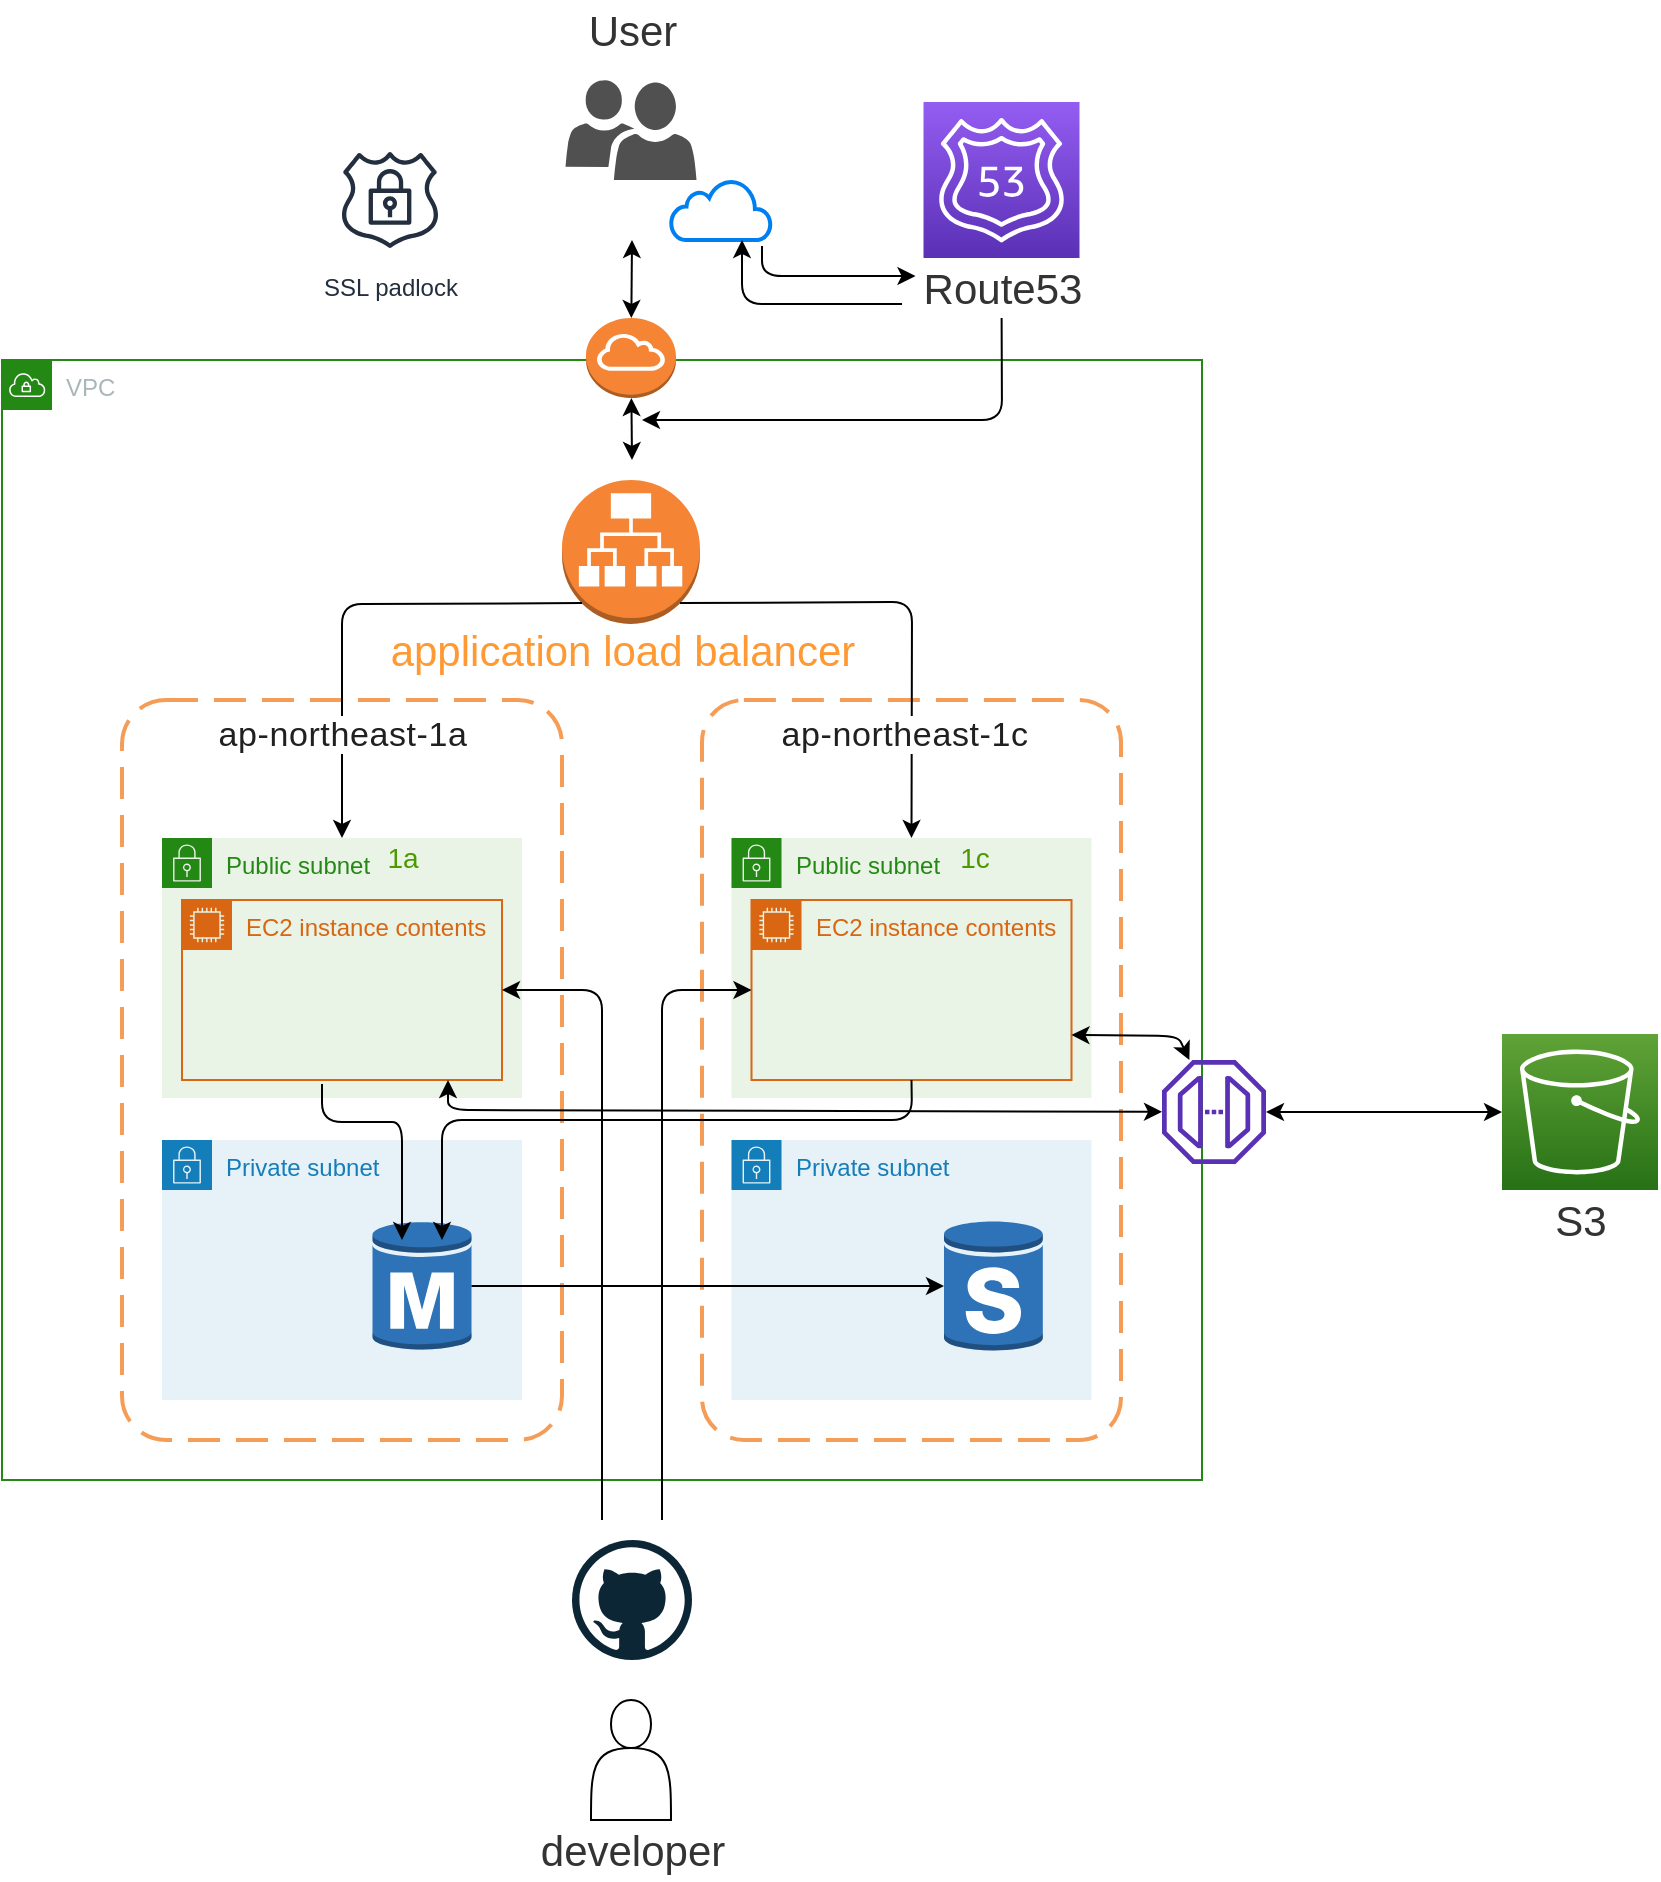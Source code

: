 <mxfile version="14.4.3" type="github">
  <diagram id="Ht1M8jgEwFfnCIfOTk4-" name="Page-1">
    <mxGraphModel dx="1391" dy="1823" grid="1" gridSize="10" guides="1" tooltips="1" connect="1" arrows="1" fold="1" page="1" pageScale="1" pageWidth="1169" pageHeight="827" math="0" shadow="0">
      <root>
        <mxCell id="0" />
        <mxCell id="1" parent="0" />
        <mxCell id="Br1GFf2m5e0xfDhcEkGS-1" value="VPC" style="points=[[0,0],[0.25,0],[0.5,0],[0.75,0],[1,0],[1,0.25],[1,0.5],[1,0.75],[1,1],[0.75,1],[0.5,1],[0.25,1],[0,1],[0,0.75],[0,0.5],[0,0.25]];outlineConnect=0;gradientColor=none;html=1;whiteSpace=wrap;fontSize=12;fontStyle=0;shape=mxgraph.aws4.group;grIcon=mxgraph.aws4.group_vpc;strokeColor=#248814;fillColor=none;verticalAlign=top;align=left;spacingLeft=30;fontColor=#AAB7B8;dashed=0;" vertex="1" parent="1">
          <mxGeometry x="240" y="110" width="600" height="560" as="geometry" />
        </mxCell>
        <mxCell id="Br1GFf2m5e0xfDhcEkGS-2" value="" style="rounded=1;arcSize=10;dashed=1;strokeColor=#F59D56;fillColor=none;gradientColor=none;dashPattern=8 4;strokeWidth=2;" vertex="1" parent="1">
          <mxGeometry x="300" y="280" width="220" height="370" as="geometry" />
        </mxCell>
        <mxCell id="Br1GFf2m5e0xfDhcEkGS-4" value="" style="rounded=1;arcSize=10;dashed=1;strokeColor=#F59D56;fillColor=none;gradientColor=none;dashPattern=8 4;strokeWidth=2;" vertex="1" parent="1">
          <mxGeometry x="590" y="280" width="209.5" height="370" as="geometry" />
        </mxCell>
        <mxCell id="Br1GFf2m5e0xfDhcEkGS-9" value="Private subnet" style="points=[[0,0],[0.25,0],[0.5,0],[0.75,0],[1,0],[1,0.25],[1,0.5],[1,0.75],[1,1],[0.75,1],[0.5,1],[0.25,1],[0,1],[0,0.75],[0,0.5],[0,0.25]];outlineConnect=0;gradientColor=none;html=1;whiteSpace=wrap;fontSize=12;fontStyle=0;shape=mxgraph.aws4.group;grIcon=mxgraph.aws4.group_security_group;grStroke=0;strokeColor=#147EBA;fillColor=#E6F2F8;verticalAlign=top;align=left;spacingLeft=30;fontColor=#147EBA;dashed=0;" vertex="1" parent="1">
          <mxGeometry x="320" y="500" width="180" height="130" as="geometry" />
        </mxCell>
        <mxCell id="Br1GFf2m5e0xfDhcEkGS-10" value="Private subnet" style="points=[[0,0],[0.25,0],[0.5,0],[0.75,0],[1,0],[1,0.25],[1,0.5],[1,0.75],[1,1],[0.75,1],[0.5,1],[0.25,1],[0,1],[0,0.75],[0,0.5],[0,0.25]];outlineConnect=0;gradientColor=none;html=1;whiteSpace=wrap;fontSize=12;fontStyle=0;shape=mxgraph.aws4.group;grIcon=mxgraph.aws4.group_security_group;grStroke=0;strokeColor=#147EBA;fillColor=#E6F2F8;verticalAlign=top;align=left;spacingLeft=30;fontColor=#147EBA;dashed=0;" vertex="1" parent="1">
          <mxGeometry x="604.75" y="500" width="180" height="130" as="geometry" />
        </mxCell>
        <mxCell id="Br1GFf2m5e0xfDhcEkGS-11" value="Public subnet" style="points=[[0,0],[0.25,0],[0.5,0],[0.75,0],[1,0],[1,0.25],[1,0.5],[1,0.75],[1,1],[0.75,1],[0.5,1],[0.25,1],[0,1],[0,0.75],[0,0.5],[0,0.25]];outlineConnect=0;gradientColor=none;html=1;whiteSpace=wrap;fontSize=12;fontStyle=0;shape=mxgraph.aws4.group;grIcon=mxgraph.aws4.group_security_group;grStroke=0;strokeColor=#248814;fillColor=#E9F3E6;verticalAlign=top;align=left;spacingLeft=30;fontColor=#248814;dashed=0;" vertex="1" parent="1">
          <mxGeometry x="320" y="349" width="180" height="130" as="geometry" />
        </mxCell>
        <mxCell id="Br1GFf2m5e0xfDhcEkGS-12" value="Public subnet" style="points=[[0,0],[0.25,0],[0.5,0],[0.75,0],[1,0],[1,0.25],[1,0.5],[1,0.75],[1,1],[0.75,1],[0.5,1],[0.25,1],[0,1],[0,0.75],[0,0.5],[0,0.25]];outlineConnect=0;gradientColor=none;html=1;whiteSpace=wrap;fontSize=12;fontStyle=0;shape=mxgraph.aws4.group;grIcon=mxgraph.aws4.group_security_group;grStroke=0;strokeColor=#248814;fillColor=#E9F3E6;verticalAlign=top;align=left;spacingLeft=30;fontColor=#248814;dashed=0;" vertex="1" parent="1">
          <mxGeometry x="604.75" y="349" width="180" height="130" as="geometry" />
        </mxCell>
        <mxCell id="Br1GFf2m5e0xfDhcEkGS-13" value="EC2 instance contents" style="points=[[0,0],[0.25,0],[0.5,0],[0.75,0],[1,0],[1,0.25],[1,0.5],[1,0.75],[1,1],[0.75,1],[0.5,1],[0.25,1],[0,1],[0,0.75],[0,0.5],[0,0.25]];outlineConnect=0;gradientColor=none;html=1;whiteSpace=wrap;fontSize=12;fontStyle=0;shape=mxgraph.aws4.group;grIcon=mxgraph.aws4.group_ec2_instance_contents;strokeColor=#D86613;fillColor=none;verticalAlign=top;align=left;spacingLeft=30;fontColor=#D86613;dashed=0;" vertex="1" parent="1">
          <mxGeometry x="330" y="380" width="160" height="90" as="geometry" />
        </mxCell>
        <mxCell id="Br1GFf2m5e0xfDhcEkGS-14" value="EC2 instance contents" style="points=[[0,0],[0.25,0],[0.5,0],[0.75,0],[1,0],[1,0.25],[1,0.5],[1,0.75],[1,1],[0.75,1],[0.5,1],[0.25,1],[0,1],[0,0.75],[0,0.5],[0,0.25]];outlineConnect=0;gradientColor=none;html=1;whiteSpace=wrap;fontSize=12;fontStyle=0;shape=mxgraph.aws4.group;grIcon=mxgraph.aws4.group_ec2_instance_contents;strokeColor=#D86613;fillColor=none;verticalAlign=top;align=left;spacingLeft=30;fontColor=#D86613;dashed=0;" vertex="1" parent="1">
          <mxGeometry x="614.75" y="380" width="160" height="90" as="geometry" />
        </mxCell>
        <mxCell id="Br1GFf2m5e0xfDhcEkGS-15" value="" style="outlineConnect=0;dashed=0;verticalLabelPosition=bottom;verticalAlign=top;align=center;html=1;shape=mxgraph.aws3.application_load_balancer;fillColor=#F58534;gradientColor=none;" vertex="1" parent="1">
          <mxGeometry x="520" y="170" width="69" height="72" as="geometry" />
        </mxCell>
        <mxCell id="Br1GFf2m5e0xfDhcEkGS-16" value="" style="points=[[0,0,0],[0.25,0,0],[0.5,0,0],[0.75,0,0],[1,0,0],[0,1,0],[0.25,1,0],[0.5,1,0],[0.75,1,0],[1,1,0],[0,0.25,0],[0,0.5,0],[0,0.75,0],[1,0.25,0],[1,0.5,0],[1,0.75,0]];outlineConnect=0;fontColor=#232F3E;gradientColor=#945DF2;gradientDirection=north;fillColor=#5A30B5;strokeColor=#ffffff;dashed=0;verticalLabelPosition=bottom;verticalAlign=top;align=center;html=1;fontSize=12;fontStyle=0;aspect=fixed;shape=mxgraph.aws4.resourceIcon;resIcon=mxgraph.aws4.route_53;" vertex="1" parent="1">
          <mxGeometry x="700.75" y="-19" width="78" height="78" as="geometry" />
        </mxCell>
        <mxCell id="Br1GFf2m5e0xfDhcEkGS-17" value="" style="shape=actor;whiteSpace=wrap;html=1;" vertex="1" parent="1">
          <mxGeometry x="534.5" y="780" width="40" height="60" as="geometry" />
        </mxCell>
        <mxCell id="Br1GFf2m5e0xfDhcEkGS-18" value="SSL padlock" style="outlineConnect=0;fontColor=#232F3E;gradientColor=none;strokeColor=#232F3E;fillColor=#ffffff;dashed=0;verticalLabelPosition=bottom;verticalAlign=top;align=center;html=1;fontSize=12;fontStyle=0;aspect=fixed;shape=mxgraph.aws4.resourceIcon;resIcon=mxgraph.aws4.ssl_padlock;" vertex="1" parent="1">
          <mxGeometry x="404" width="60" height="60" as="geometry" />
        </mxCell>
        <mxCell id="Br1GFf2m5e0xfDhcEkGS-19" value="" style="html=1;verticalLabelPosition=bottom;align=center;labelBackgroundColor=#ffffff;verticalAlign=top;strokeWidth=2;strokeColor=#0080F0;shadow=0;dashed=0;shape=mxgraph.ios7.icons.cloud;" vertex="1" parent="1">
          <mxGeometry x="574.5" y="20" width="50" height="30" as="geometry" />
        </mxCell>
        <mxCell id="Br1GFf2m5e0xfDhcEkGS-20" value="" style="outlineConnect=0;dashed=0;verticalLabelPosition=bottom;verticalAlign=top;align=center;html=1;shape=mxgraph.aws3.rds_db_instance;fillColor=#2E73B8;gradientColor=none;" vertex="1" parent="1">
          <mxGeometry x="425.25" y="540" width="49.5" height="66" as="geometry" />
        </mxCell>
        <mxCell id="Br1GFf2m5e0xfDhcEkGS-21" value="" style="outlineConnect=0;dashed=0;verticalLabelPosition=bottom;verticalAlign=top;align=center;html=1;shape=mxgraph.aws3.rds_db_instance_standby_multi_az;fillColor=#2E73B8;gradientColor=none;" vertex="1" parent="1">
          <mxGeometry x="711" y="540" width="49.5" height="66" as="geometry" />
        </mxCell>
        <mxCell id="Br1GFf2m5e0xfDhcEkGS-22" value="" style="points=[[0,0,0],[0.25,0,0],[0.5,0,0],[0.75,0,0],[1,0,0],[0,1,0],[0.25,1,0],[0.5,1,0],[0.75,1,0],[1,1,0],[0,0.25,0],[0,0.5,0],[0,0.75,0],[1,0.25,0],[1,0.5,0],[1,0.75,0]];outlineConnect=0;fontColor=#232F3E;gradientColor=#60A337;gradientDirection=north;fillColor=#277116;strokeColor=#ffffff;dashed=0;verticalLabelPosition=bottom;verticalAlign=top;align=center;html=1;fontSize=12;fontStyle=0;aspect=fixed;shape=mxgraph.aws4.resourceIcon;resIcon=mxgraph.aws4.s3;" vertex="1" parent="1">
          <mxGeometry x="990" y="447" width="78" height="78" as="geometry" />
        </mxCell>
        <mxCell id="Br1GFf2m5e0xfDhcEkGS-23" value="" style="shape=image;html=1;verticalAlign=top;verticalLabelPosition=bottom;labelBackgroundColor=#ffffff;imageAspect=0;aspect=fixed;image=https://cdn3.iconfinder.com/data/icons/social-media-2169/24/social_media_social_media_logo_docker-128.png" vertex="1" parent="1">
          <mxGeometry x="340" y="408" width="64" height="64" as="geometry" />
        </mxCell>
        <mxCell id="Br1GFf2m5e0xfDhcEkGS-24" value="" style="shape=image;html=1;verticalAlign=top;verticalLabelPosition=bottom;labelBackgroundColor=#ffffff;imageAspect=0;aspect=fixed;image=https://cdn3.iconfinder.com/data/icons/social-media-2169/24/social_media_social_media_logo_docker-128.png" vertex="1" parent="1">
          <mxGeometry x="624.5" y="408" width="64" height="64" as="geometry" />
        </mxCell>
        <mxCell id="Br1GFf2m5e0xfDhcEkGS-25" value="" style="shape=image;html=1;verticalAlign=top;verticalLabelPosition=bottom;labelBackgroundColor=#ffffff;imageAspect=0;aspect=fixed;image=https://cdn4.iconfinder.com/data/icons/logos-and-brands/512/194_Laravel_logo_logos-128.png" vertex="1" parent="1">
          <mxGeometry x="696.75" y="402" width="68" height="68" as="geometry" />
        </mxCell>
        <mxCell id="Br1GFf2m5e0xfDhcEkGS-26" value="" style="shape=image;html=1;verticalAlign=top;verticalLabelPosition=bottom;labelBackgroundColor=#ffffff;imageAspect=0;aspect=fixed;image=https://cdn4.iconfinder.com/data/icons/logos-and-brands/512/194_Laravel_logo_logos-128.png" vertex="1" parent="1">
          <mxGeometry x="412" y="402" width="68" height="68" as="geometry" />
        </mxCell>
        <mxCell id="Br1GFf2m5e0xfDhcEkGS-27" value="" style="endArrow=classic;html=1;exitX=0.91;exitY=1.1;exitDx=0;exitDy=0;exitPerimeter=0;" edge="1" parent="1" source="Br1GFf2m5e0xfDhcEkGS-19">
          <mxGeometry width="50" height="50" relative="1" as="geometry">
            <mxPoint x="646.75" y="118" as="sourcePoint" />
            <mxPoint x="696.75" y="68" as="targetPoint" />
            <Array as="points">
              <mxPoint x="620" y="68" />
            </Array>
          </mxGeometry>
        </mxCell>
        <mxCell id="Br1GFf2m5e0xfDhcEkGS-28" value="" style="endArrow=classic;html=1;" edge="1" parent="1">
          <mxGeometry width="50" height="50" relative="1" as="geometry">
            <mxPoint x="690" y="82" as="sourcePoint" />
            <mxPoint x="610" y="50" as="targetPoint" />
            <Array as="points">
              <mxPoint x="610" y="82" />
            </Array>
          </mxGeometry>
        </mxCell>
        <mxCell id="Br1GFf2m5e0xfDhcEkGS-29" value="" style="endArrow=classic;startArrow=classic;html=1;" edge="1" parent="1" source="Br1GFf2m5e0xfDhcEkGS-57">
          <mxGeometry width="50" height="50" relative="1" as="geometry">
            <mxPoint x="555" y="160" as="sourcePoint" />
            <mxPoint x="555" y="50" as="targetPoint" />
          </mxGeometry>
        </mxCell>
        <mxCell id="Br1GFf2m5e0xfDhcEkGS-30" value="" style="endArrow=classic;html=1;entryX=0.5;entryY=0;entryDx=0;entryDy=0;exitX=0.855;exitY=0.855;exitDx=0;exitDy=0;exitPerimeter=0;" edge="1" parent="1" source="Br1GFf2m5e0xfDhcEkGS-15" target="Br1GFf2m5e0xfDhcEkGS-12">
          <mxGeometry width="50" height="50" relative="1" as="geometry">
            <mxPoint x="585" y="231" as="sourcePoint" />
            <mxPoint x="635" y="181" as="targetPoint" />
            <Array as="points">
              <mxPoint x="695" y="231" />
            </Array>
          </mxGeometry>
        </mxCell>
        <mxCell id="Br1GFf2m5e0xfDhcEkGS-31" value="" style="endArrow=classic;html=1;entryX=0.5;entryY=0;entryDx=0;entryDy=0;exitX=0.145;exitY=0.855;exitDx=0;exitDy=0;exitPerimeter=0;" edge="1" parent="1" source="Br1GFf2m5e0xfDhcEkGS-15" target="Br1GFf2m5e0xfDhcEkGS-11">
          <mxGeometry width="50" height="50" relative="1" as="geometry">
            <mxPoint x="340" y="140" as="sourcePoint" />
            <mxPoint x="390" y="90" as="targetPoint" />
            <Array as="points">
              <mxPoint x="410" y="232" />
            </Array>
          </mxGeometry>
        </mxCell>
        <mxCell id="Br1GFf2m5e0xfDhcEkGS-32" value="" style="outlineConnect=0;fontColor=#232F3E;gradientColor=none;fillColor=#5A30B5;strokeColor=none;dashed=0;verticalLabelPosition=bottom;verticalAlign=top;align=center;html=1;fontSize=12;fontStyle=0;aspect=fixed;pointerEvents=1;shape=mxgraph.aws4.endpoint;" vertex="1" parent="1">
          <mxGeometry x="820" y="460" width="52" height="52" as="geometry" />
        </mxCell>
        <mxCell id="Br1GFf2m5e0xfDhcEkGS-33" value="" style="endArrow=classic;startArrow=classic;html=1;" edge="1" parent="1" source="Br1GFf2m5e0xfDhcEkGS-32" target="Br1GFf2m5e0xfDhcEkGS-22">
          <mxGeometry width="50" height="50" relative="1" as="geometry">
            <mxPoint x="872" y="479" as="sourcePoint" />
            <mxPoint x="922" y="429" as="targetPoint" />
          </mxGeometry>
        </mxCell>
        <mxCell id="Br1GFf2m5e0xfDhcEkGS-34" value="" style="endArrow=classic;startArrow=classic;html=1;exitX=1;exitY=0.75;exitDx=0;exitDy=0;" edge="1" parent="1" source="Br1GFf2m5e0xfDhcEkGS-14" target="Br1GFf2m5e0xfDhcEkGS-32">
          <mxGeometry width="50" height="50" relative="1" as="geometry">
            <mxPoint x="940" y="360" as="sourcePoint" />
            <mxPoint x="990" y="310" as="targetPoint" />
            <Array as="points">
              <mxPoint x="828" y="448" />
            </Array>
          </mxGeometry>
        </mxCell>
        <mxCell id="Br1GFf2m5e0xfDhcEkGS-35" value="" style="endArrow=classic;startArrow=classic;html=1;exitX=0.75;exitY=1;exitDx=0;exitDy=0;" edge="1" parent="1" source="Br1GFf2m5e0xfDhcEkGS-26" target="Br1GFf2m5e0xfDhcEkGS-32">
          <mxGeometry width="50" height="50" relative="1" as="geometry">
            <mxPoint x="940" y="390" as="sourcePoint" />
            <mxPoint x="990" y="340" as="targetPoint" />
            <Array as="points">
              <mxPoint x="463" y="485" />
            </Array>
          </mxGeometry>
        </mxCell>
        <mxCell id="Br1GFf2m5e0xfDhcEkGS-37" value="" style="endArrow=classic;html=1;exitX=0.5;exitY=1;exitDx=0;exitDy=0;" edge="1" parent="1" source="Br1GFf2m5e0xfDhcEkGS-14">
          <mxGeometry width="50" height="50" relative="1" as="geometry">
            <mxPoint x="940" y="340" as="sourcePoint" />
            <mxPoint x="460" y="550" as="targetPoint" />
            <Array as="points">
              <mxPoint x="695" y="490" />
              <mxPoint x="460" y="490" />
            </Array>
          </mxGeometry>
        </mxCell>
        <mxCell id="Br1GFf2m5e0xfDhcEkGS-38" value="" style="endArrow=classic;html=1;" edge="1" parent="1" source="Br1GFf2m5e0xfDhcEkGS-20" target="Br1GFf2m5e0xfDhcEkGS-21">
          <mxGeometry width="50" height="50" relative="1" as="geometry">
            <mxPoint x="940" y="640" as="sourcePoint" />
            <mxPoint x="990" y="590" as="targetPoint" />
          </mxGeometry>
        </mxCell>
        <mxCell id="Br1GFf2m5e0xfDhcEkGS-39" value="1a" style="text;html=1;resizable=0;autosize=1;align=center;verticalAlign=middle;points=[];rounded=0;fontSize=14;fontColor=#4D9900;" vertex="1" parent="1">
          <mxGeometry x="425.25" y="349" width="30" height="20" as="geometry" />
        </mxCell>
        <mxCell id="Br1GFf2m5e0xfDhcEkGS-40" value="1c" style="text;html=1;resizable=0;autosize=1;align=center;verticalAlign=middle;points=[];rounded=0;fontSize=14;fontColor=#4D9900;" vertex="1" parent="1">
          <mxGeometry x="711" y="349" width="30" height="20" as="geometry" />
        </mxCell>
        <mxCell id="Br1GFf2m5e0xfDhcEkGS-41" value="S3" style="text;html=1;resizable=0;autosize=1;align=center;verticalAlign=middle;points=[];fillColor=none;strokeColor=none;rounded=0;fontSize=21;fontColor=#333333;" vertex="1" parent="1">
          <mxGeometry x="1009" y="525" width="40" height="30" as="geometry" />
        </mxCell>
        <mxCell id="Br1GFf2m5e0xfDhcEkGS-42" value="Route53" style="text;html=1;resizable=0;autosize=1;align=center;verticalAlign=middle;points=[];fillColor=none;strokeColor=none;rounded=0;fontSize=21;fontColor=#333333;" vertex="1" parent="1">
          <mxGeometry x="694.75" y="59" width="90" height="30" as="geometry" />
        </mxCell>
        <mxCell id="Br1GFf2m5e0xfDhcEkGS-43" value="User" style="text;html=1;resizable=0;autosize=1;align=center;verticalAlign=middle;points=[];fillColor=none;strokeColor=none;rounded=0;fontSize=21;fontColor=#333333;" vertex="1" parent="1">
          <mxGeometry x="524.5" y="-70" width="60" height="30" as="geometry" />
        </mxCell>
        <mxCell id="Br1GFf2m5e0xfDhcEkGS-44" value="application load balancer" style="text;html=1;resizable=0;autosize=1;align=center;verticalAlign=middle;points=[];fillColor=none;strokeColor=none;rounded=0;fontSize=21;fontColor=#FF9933;" vertex="1" parent="1">
          <mxGeometry x="425.25" y="240" width="250" height="30" as="geometry" />
        </mxCell>
        <mxCell id="Br1GFf2m5e0xfDhcEkGS-45" value="&lt;span style=&quot;color: rgb(32 , 32 , 32) ; font-family: &amp;#34;open sans&amp;#34; , &amp;#34;segoe ui&amp;#34; , &amp;#34;verdana&amp;#34; , &amp;#34;arial&amp;#34; , &amp;#34;ud デジタル 教科書体 nk-r&amp;#34; , &amp;#34;游ゴシック medium&amp;#34; , &amp;#34;yu gothic medium&amp;#34; , , &amp;#34;yugothic&amp;#34; , , &amp;#34;meiryo&amp;#34; , &amp;#34;ヒラギノ角ゴ pro w3&amp;#34; ; font-size: 17px ; letter-spacing: 0.3px ; text-align: justify ; text-indent: 17px ; background-color: rgb(255 , 255 , 255)&quot;&gt;ap-northeast-1a&lt;/span&gt;" style="text;html=1;resizable=0;autosize=1;align=center;verticalAlign=middle;points=[];fillColor=none;strokeColor=none;rounded=0;fontSize=21;fontColor=#FF9933;" vertex="1" parent="1">
          <mxGeometry x="340" y="280" width="140" height="30" as="geometry" />
        </mxCell>
        <mxCell id="Br1GFf2m5e0xfDhcEkGS-46" value="&lt;span style=&quot;color: rgb(32 , 32 , 32) ; font-family: &amp;#34;open sans&amp;#34; , &amp;#34;segoe ui&amp;#34; , &amp;#34;verdana&amp;#34; , &amp;#34;arial&amp;#34; , &amp;#34;ud デジタル 教科書体 nk-r&amp;#34; , &amp;#34;游ゴシック medium&amp;#34; , &amp;#34;yu gothic medium&amp;#34; , , &amp;#34;yugothic&amp;#34; , , &amp;#34;meiryo&amp;#34; , &amp;#34;ヒラギノ角ゴ pro w3&amp;#34; ; font-size: 17px ; letter-spacing: 0.3px ; text-align: justify ; text-indent: 17px ; background-color: rgb(255 , 255 , 255)&quot;&gt;ap-northeast-1c&lt;/span&gt;" style="text;html=1;resizable=0;autosize=1;align=center;verticalAlign=middle;points=[];fillColor=none;strokeColor=none;rounded=0;fontSize=21;fontColor=#FF9933;" vertex="1" parent="1">
          <mxGeometry x="620.5" y="280" width="140" height="30" as="geometry" />
        </mxCell>
        <mxCell id="Br1GFf2m5e0xfDhcEkGS-47" value="" style="pointerEvents=1;shadow=0;dashed=0;html=1;strokeColor=none;labelPosition=center;verticalLabelPosition=bottom;verticalAlign=top;align=center;fillColor=#505050;shape=mxgraph.mscae.intune.user_group;fontSize=21;fontColor=#FF9933;" vertex="1" parent="1">
          <mxGeometry x="521.75" y="-30" width="65.5" height="50" as="geometry" />
        </mxCell>
        <mxCell id="Br1GFf2m5e0xfDhcEkGS-48" value="" style="dashed=0;outlineConnect=0;html=1;align=center;labelPosition=center;verticalLabelPosition=bottom;verticalAlign=top;shape=mxgraph.weblogos.github;fontSize=21;fontColor=#FF9933;" vertex="1" parent="1">
          <mxGeometry x="525" y="700" width="60" height="60" as="geometry" />
        </mxCell>
        <mxCell id="Br1GFf2m5e0xfDhcEkGS-49" value="" style="endArrow=classic;html=1;fontSize=21;fontColor=#FF9933;entryX=0;entryY=0.5;entryDx=0;entryDy=0;" edge="1" parent="1" target="Br1GFf2m5e0xfDhcEkGS-14">
          <mxGeometry width="50" height="50" relative="1" as="geometry">
            <mxPoint x="570" y="690" as="sourcePoint" />
            <mxPoint x="455.25" y="750" as="targetPoint" />
            <Array as="points">
              <mxPoint x="570" y="425" />
            </Array>
          </mxGeometry>
        </mxCell>
        <mxCell id="Br1GFf2m5e0xfDhcEkGS-50" value="" style="endArrow=classic;html=1;fontSize=21;fontColor=#FF9933;entryX=1;entryY=0.5;entryDx=0;entryDy=0;" edge="1" parent="1" target="Br1GFf2m5e0xfDhcEkGS-13">
          <mxGeometry width="50" height="50" relative="1" as="geometry">
            <mxPoint x="540" y="690" as="sourcePoint" />
            <mxPoint x="455.25" y="740" as="targetPoint" />
            <Array as="points">
              <mxPoint x="540" y="425" />
            </Array>
          </mxGeometry>
        </mxCell>
        <mxCell id="Br1GFf2m5e0xfDhcEkGS-53" value="" style="endArrow=classic;html=1;fontSize=21;fontColor=#FF9933;entryX=0.298;entryY=0.152;entryDx=0;entryDy=0;entryPerimeter=0;" edge="1" parent="1" target="Br1GFf2m5e0xfDhcEkGS-20">
          <mxGeometry width="50" height="50" relative="1" as="geometry">
            <mxPoint x="400" y="472" as="sourcePoint" />
            <mxPoint x="440" y="532" as="targetPoint" />
            <Array as="points">
              <mxPoint x="400" y="491" />
              <mxPoint x="420" y="491" />
              <mxPoint x="440" y="491" />
            </Array>
          </mxGeometry>
        </mxCell>
        <mxCell id="Br1GFf2m5e0xfDhcEkGS-56" value="" style="endArrow=classic;html=1;fontSize=21;fontColor=#FF9933;" edge="1" parent="1" source="Br1GFf2m5e0xfDhcEkGS-42">
          <mxGeometry width="50" height="50" relative="1" as="geometry">
            <mxPoint x="675.25" y="180" as="sourcePoint" />
            <mxPoint x="560" y="140" as="targetPoint" />
            <Array as="points">
              <mxPoint x="740" y="140" />
            </Array>
          </mxGeometry>
        </mxCell>
        <mxCell id="Br1GFf2m5e0xfDhcEkGS-57" value="" style="outlineConnect=0;dashed=0;verticalLabelPosition=bottom;verticalAlign=top;align=center;html=1;shape=mxgraph.aws3.internet_gateway;fillColor=#F58534;gradientColor=none;fontSize=21;fontColor=#FF9933;" vertex="1" parent="1">
          <mxGeometry x="532" y="89" width="45" height="40" as="geometry" />
        </mxCell>
        <mxCell id="Br1GFf2m5e0xfDhcEkGS-58" value="" style="endArrow=classic;startArrow=classic;html=1;" edge="1" parent="1" target="Br1GFf2m5e0xfDhcEkGS-57">
          <mxGeometry width="50" height="50" relative="1" as="geometry">
            <mxPoint x="555" y="160" as="sourcePoint" />
            <mxPoint x="555" y="50" as="targetPoint" />
          </mxGeometry>
        </mxCell>
        <mxCell id="Br1GFf2m5e0xfDhcEkGS-59" value="developer" style="text;html=1;resizable=0;autosize=1;align=center;verticalAlign=middle;points=[];fillColor=none;strokeColor=none;rounded=0;fontSize=21;fontColor=#333333;" vertex="1" parent="1">
          <mxGeometry x="500" y="840" width="110" height="30" as="geometry" />
        </mxCell>
      </root>
    </mxGraphModel>
  </diagram>
</mxfile>
